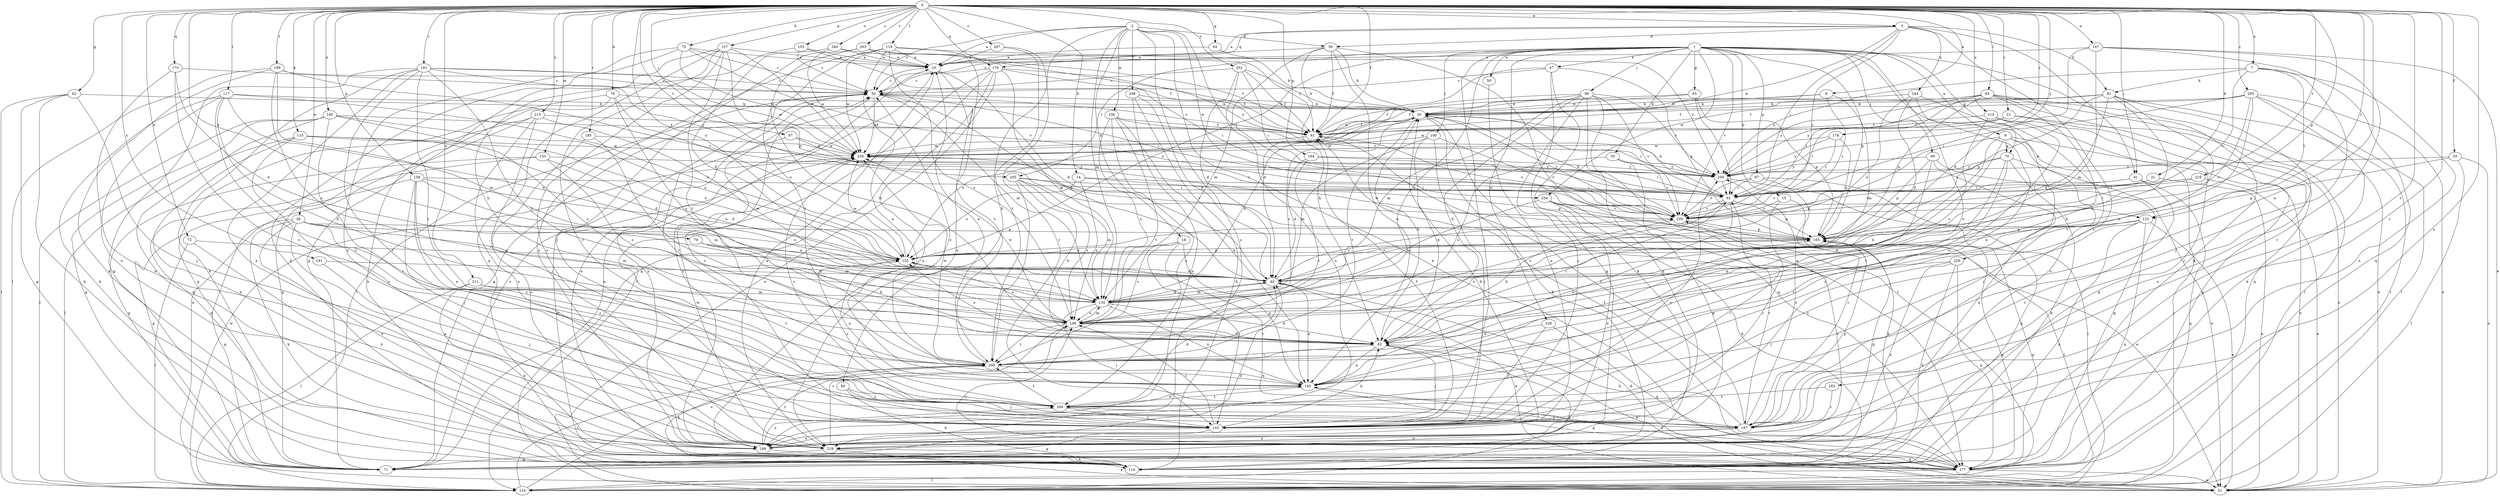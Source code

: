 strict digraph  {
0;
1;
2;
3;
7;
8;
9;
10;
14;
15;
18;
20;
21;
30;
31;
35;
39;
40;
46;
47;
50;
51;
55;
61;
62;
64;
65;
67;
70;
71;
72;
75;
76;
79;
80;
81;
82;
85;
91;
92;
97;
98;
99;
100;
102;
110;
114;
117;
119;
123;
124;
133;
134;
140;
145;
147;
153;
155;
157;
158;
164;
165;
173;
176;
177;
178;
181;
183;
185;
187;
191;
198;
199;
203;
205;
206;
208;
211;
214;
215;
218;
219;
228;
229;
230;
234;
236;
239;
244;
249;
252;
259;
265;
266;
267;
269;
0 -> 3  [label=a];
0 -> 7  [label=a];
0 -> 8  [label=a];
0 -> 14  [label=b];
0 -> 21  [label=c];
0 -> 31  [label=d];
0 -> 46  [label=e];
0 -> 55  [label=f];
0 -> 61  [label=f];
0 -> 62  [label=g];
0 -> 64  [label=g];
0 -> 72  [label=h];
0 -> 75  [label=h];
0 -> 76  [label=h];
0 -> 79  [label=h];
0 -> 85  [label=i];
0 -> 91  [label=i];
0 -> 97  [label=j];
0 -> 110  [label=k];
0 -> 117  [label=l];
0 -> 119  [label=l];
0 -> 123  [label=l];
0 -> 133  [label=m];
0 -> 140  [label=n];
0 -> 145  [label=n];
0 -> 147  [label=o];
0 -> 153  [label=o];
0 -> 155  [label=o];
0 -> 157  [label=p];
0 -> 158  [label=p];
0 -> 164  [label=p];
0 -> 165  [label=p];
0 -> 173  [label=q];
0 -> 176  [label=q];
0 -> 178  [label=r];
0 -> 181  [label=r];
0 -> 183  [label=r];
0 -> 185  [label=r];
0 -> 187  [label=r];
0 -> 191  [label=s];
0 -> 199  [label=t];
0 -> 203  [label=t];
0 -> 205  [label=t];
0 -> 211  [label=u];
0 -> 214  [label=u];
0 -> 215  [label=u];
0 -> 218  [label=u];
0 -> 219  [label=v];
0 -> 252  [label=y];
0 -> 259  [label=y];
0 -> 265  [label=z];
0 -> 266  [label=z];
0 -> 267  [label=z];
1 -> 9  [label=a];
1 -> 15  [label=b];
1 -> 30  [label=c];
1 -> 35  [label=d];
1 -> 47  [label=e];
1 -> 50  [label=e];
1 -> 65  [label=g];
1 -> 67  [label=g];
1 -> 70  [label=g];
1 -> 98  [label=j];
1 -> 99  [label=j];
1 -> 100  [label=j];
1 -> 102  [label=j];
1 -> 114  [label=k];
1 -> 145  [label=n];
1 -> 155  [label=o];
1 -> 165  [label=p];
1 -> 198  [label=s];
1 -> 205  [label=t];
1 -> 228  [label=v];
1 -> 229  [label=w];
1 -> 230  [label=w];
1 -> 234  [label=w];
2 -> 10  [label=a];
2 -> 18  [label=b];
2 -> 30  [label=c];
2 -> 39  [label=d];
2 -> 51  [label=e];
2 -> 80  [label=h];
2 -> 123  [label=l];
2 -> 134  [label=m];
2 -> 206  [label=t];
2 -> 218  [label=u];
2 -> 234  [label=w];
2 -> 236  [label=w];
3 -> 10  [label=a];
3 -> 39  [label=d];
3 -> 81  [label=h];
3 -> 91  [label=i];
3 -> 92  [label=i];
3 -> 176  [label=q];
3 -> 187  [label=r];
3 -> 228  [label=v];
3 -> 239  [label=w];
3 -> 244  [label=x];
7 -> 81  [label=h];
7 -> 102  [label=j];
7 -> 123  [label=l];
7 -> 218  [label=u];
7 -> 228  [label=v];
7 -> 259  [label=y];
8 -> 20  [label=b];
8 -> 61  [label=f];
8 -> 134  [label=m];
8 -> 228  [label=v];
9 -> 40  [label=d];
9 -> 51  [label=e];
9 -> 70  [label=g];
9 -> 82  [label=h];
9 -> 124  [label=l];
9 -> 187  [label=r];
9 -> 208  [label=t];
10 -> 30  [label=c];
10 -> 40  [label=d];
10 -> 208  [label=t];
10 -> 218  [label=u];
14 -> 92  [label=i];
14 -> 155  [label=o];
14 -> 165  [label=p];
14 -> 198  [label=s];
15 -> 102  [label=j];
15 -> 114  [label=k];
15 -> 228  [label=v];
18 -> 102  [label=j];
18 -> 145  [label=n];
18 -> 155  [label=o];
18 -> 187  [label=r];
18 -> 198  [label=s];
20 -> 61  [label=f];
20 -> 92  [label=i];
20 -> 114  [label=k];
20 -> 155  [label=o];
20 -> 177  [label=q];
20 -> 198  [label=s];
20 -> 208  [label=t];
20 -> 228  [label=v];
21 -> 51  [label=e];
21 -> 61  [label=f];
21 -> 92  [label=i];
21 -> 239  [label=w];
21 -> 249  [label=x];
30 -> 20  [label=b];
30 -> 40  [label=d];
30 -> 71  [label=g];
30 -> 92  [label=i];
30 -> 124  [label=l];
30 -> 134  [label=m];
30 -> 239  [label=w];
30 -> 249  [label=x];
31 -> 51  [label=e];
31 -> 92  [label=i];
31 -> 228  [label=v];
35 -> 71  [label=g];
35 -> 198  [label=s];
35 -> 228  [label=v];
35 -> 259  [label=y];
39 -> 10  [label=a];
39 -> 20  [label=b];
39 -> 61  [label=f];
39 -> 82  [label=h];
39 -> 134  [label=m];
39 -> 145  [label=n];
39 -> 177  [label=q];
40 -> 51  [label=e];
40 -> 134  [label=m];
40 -> 145  [label=n];
40 -> 228  [label=v];
46 -> 71  [label=g];
46 -> 114  [label=k];
46 -> 134  [label=m];
46 -> 155  [label=o];
46 -> 165  [label=p];
46 -> 218  [label=u];
46 -> 249  [label=x];
46 -> 269  [label=z];
47 -> 30  [label=c];
47 -> 40  [label=d];
47 -> 71  [label=g];
47 -> 114  [label=k];
47 -> 165  [label=p];
50 -> 249  [label=x];
51 -> 10  [label=a];
51 -> 40  [label=d];
55 -> 51  [label=e];
55 -> 124  [label=l];
55 -> 165  [label=p];
55 -> 259  [label=y];
61 -> 30  [label=c];
61 -> 228  [label=v];
61 -> 239  [label=w];
62 -> 20  [label=b];
62 -> 71  [label=g];
62 -> 102  [label=j];
62 -> 114  [label=k];
62 -> 124  [label=l];
64 -> 10  [label=a];
64 -> 20  [label=b];
65 -> 20  [label=b];
65 -> 92  [label=i];
65 -> 165  [label=p];
65 -> 239  [label=w];
67 -> 92  [label=i];
67 -> 114  [label=k];
67 -> 187  [label=r];
67 -> 228  [label=v];
70 -> 51  [label=e];
70 -> 92  [label=i];
70 -> 114  [label=k];
70 -> 208  [label=t];
70 -> 259  [label=y];
70 -> 269  [label=z];
71 -> 30  [label=c];
71 -> 40  [label=d];
72 -> 124  [label=l];
72 -> 155  [label=o];
72 -> 249  [label=x];
75 -> 10  [label=a];
75 -> 30  [label=c];
75 -> 114  [label=k];
75 -> 228  [label=v];
75 -> 239  [label=w];
75 -> 249  [label=x];
76 -> 20  [label=b];
76 -> 71  [label=g];
76 -> 114  [label=k];
76 -> 155  [label=o];
76 -> 198  [label=s];
79 -> 82  [label=h];
79 -> 134  [label=m];
79 -> 155  [label=o];
80 -> 102  [label=j];
80 -> 114  [label=k];
80 -> 269  [label=z];
81 -> 20  [label=b];
81 -> 40  [label=d];
81 -> 61  [label=f];
81 -> 124  [label=l];
81 -> 165  [label=p];
81 -> 187  [label=r];
81 -> 198  [label=s];
81 -> 208  [label=t];
81 -> 259  [label=y];
82 -> 20  [label=b];
82 -> 51  [label=e];
82 -> 92  [label=i];
82 -> 102  [label=j];
82 -> 124  [label=l];
82 -> 145  [label=n];
82 -> 155  [label=o];
82 -> 208  [label=t];
85 -> 20  [label=b];
85 -> 51  [label=e];
85 -> 82  [label=h];
85 -> 92  [label=i];
85 -> 124  [label=l];
85 -> 165  [label=p];
85 -> 177  [label=q];
85 -> 259  [label=y];
91 -> 92  [label=i];
91 -> 177  [label=q];
91 -> 187  [label=r];
91 -> 228  [label=v];
92 -> 20  [label=b];
92 -> 145  [label=n];
92 -> 165  [label=p];
92 -> 198  [label=s];
92 -> 228  [label=v];
97 -> 208  [label=t];
97 -> 228  [label=v];
97 -> 239  [label=w];
98 -> 20  [label=b];
98 -> 61  [label=f];
98 -> 82  [label=h];
98 -> 102  [label=j];
98 -> 124  [label=l];
98 -> 134  [label=m];
98 -> 228  [label=v];
98 -> 249  [label=x];
98 -> 259  [label=y];
99 -> 145  [label=n];
99 -> 165  [label=p];
99 -> 177  [label=q];
99 -> 218  [label=u];
99 -> 259  [label=y];
100 -> 82  [label=h];
100 -> 102  [label=j];
100 -> 134  [label=m];
100 -> 228  [label=v];
100 -> 239  [label=w];
102 -> 30  [label=c];
102 -> 61  [label=f];
102 -> 71  [label=g];
102 -> 82  [label=h];
102 -> 92  [label=i];
102 -> 198  [label=s];
102 -> 249  [label=x];
102 -> 259  [label=y];
110 -> 40  [label=d];
110 -> 124  [label=l];
110 -> 155  [label=o];
110 -> 187  [label=r];
110 -> 239  [label=w];
110 -> 249  [label=x];
114 -> 239  [label=w];
117 -> 20  [label=b];
117 -> 40  [label=d];
117 -> 82  [label=h];
117 -> 114  [label=k];
117 -> 155  [label=o];
117 -> 218  [label=u];
117 -> 269  [label=z];
119 -> 10  [label=a];
119 -> 82  [label=h];
119 -> 145  [label=n];
119 -> 198  [label=s];
119 -> 218  [label=u];
119 -> 239  [label=w];
119 -> 249  [label=x];
119 -> 259  [label=y];
123 -> 40  [label=d];
123 -> 51  [label=e];
123 -> 114  [label=k];
123 -> 165  [label=p];
123 -> 177  [label=q];
123 -> 208  [label=t];
123 -> 269  [label=z];
124 -> 198  [label=s];
124 -> 208  [label=t];
124 -> 239  [label=w];
133 -> 40  [label=d];
133 -> 71  [label=g];
133 -> 177  [label=q];
133 -> 198  [label=s];
133 -> 259  [label=y];
134 -> 20  [label=b];
134 -> 40  [label=d];
134 -> 82  [label=h];
134 -> 102  [label=j];
134 -> 145  [label=n];
134 -> 198  [label=s];
140 -> 61  [label=f];
140 -> 71  [label=g];
140 -> 124  [label=l];
140 -> 155  [label=o];
140 -> 177  [label=q];
140 -> 187  [label=r];
140 -> 198  [label=s];
145 -> 30  [label=c];
145 -> 155  [label=o];
145 -> 177  [label=q];
145 -> 269  [label=z];
147 -> 10  [label=a];
147 -> 40  [label=d];
147 -> 51  [label=e];
147 -> 134  [label=m];
147 -> 177  [label=q];
147 -> 187  [label=r];
153 -> 10  [label=a];
153 -> 30  [label=c];
153 -> 61  [label=f];
153 -> 82  [label=h];
155 -> 40  [label=d];
155 -> 165  [label=p];
155 -> 239  [label=w];
155 -> 269  [label=z];
157 -> 10  [label=a];
157 -> 71  [label=g];
157 -> 165  [label=p];
157 -> 177  [label=q];
157 -> 187  [label=r];
157 -> 208  [label=t];
157 -> 218  [label=u];
157 -> 239  [label=w];
158 -> 71  [label=g];
158 -> 92  [label=i];
158 -> 102  [label=j];
158 -> 134  [label=m];
158 -> 145  [label=n];
158 -> 155  [label=o];
158 -> 269  [label=z];
164 -> 40  [label=d];
164 -> 92  [label=i];
164 -> 208  [label=t];
164 -> 259  [label=y];
165 -> 155  [label=o];
165 -> 177  [label=q];
165 -> 198  [label=s];
165 -> 239  [label=w];
173 -> 30  [label=c];
173 -> 40  [label=d];
173 -> 218  [label=u];
173 -> 269  [label=z];
176 -> 30  [label=c];
176 -> 51  [label=e];
176 -> 61  [label=f];
176 -> 71  [label=g];
176 -> 92  [label=i];
176 -> 124  [label=l];
176 -> 134  [label=m];
176 -> 249  [label=x];
177 -> 10  [label=a];
177 -> 51  [label=e];
177 -> 61  [label=f];
177 -> 124  [label=l];
177 -> 145  [label=n];
177 -> 165  [label=p];
177 -> 198  [label=s];
178 -> 92  [label=i];
178 -> 165  [label=p];
178 -> 239  [label=w];
178 -> 259  [label=y];
181 -> 30  [label=c];
181 -> 71  [label=g];
181 -> 82  [label=h];
181 -> 114  [label=k];
181 -> 187  [label=r];
181 -> 208  [label=t];
181 -> 239  [label=w];
181 -> 249  [label=x];
181 -> 259  [label=y];
183 -> 187  [label=r];
183 -> 269  [label=z];
185 -> 198  [label=s];
185 -> 218  [label=u];
185 -> 239  [label=w];
187 -> 61  [label=f];
187 -> 82  [label=h];
187 -> 165  [label=p];
187 -> 218  [label=u];
187 -> 249  [label=x];
187 -> 259  [label=y];
191 -> 40  [label=d];
191 -> 102  [label=j];
198 -> 82  [label=h];
198 -> 134  [label=m];
198 -> 155  [label=o];
198 -> 208  [label=t];
198 -> 239  [label=w];
199 -> 30  [label=c];
199 -> 114  [label=k];
199 -> 124  [label=l];
199 -> 134  [label=m];
199 -> 198  [label=s];
199 -> 228  [label=v];
203 -> 10  [label=a];
203 -> 61  [label=f];
203 -> 102  [label=j];
203 -> 208  [label=t];
203 -> 259  [label=y];
205 -> 82  [label=h];
205 -> 92  [label=i];
205 -> 134  [label=m];
205 -> 198  [label=s];
205 -> 208  [label=t];
205 -> 228  [label=v];
206 -> 20  [label=b];
206 -> 40  [label=d];
206 -> 114  [label=k];
206 -> 249  [label=x];
208 -> 10  [label=a];
208 -> 114  [label=k];
208 -> 145  [label=n];
208 -> 239  [label=w];
211 -> 124  [label=l];
211 -> 134  [label=m];
211 -> 177  [label=q];
211 -> 208  [label=t];
214 -> 61  [label=f];
214 -> 71  [label=g];
214 -> 145  [label=n];
214 -> 177  [label=q];
214 -> 198  [label=s];
215 -> 51  [label=e];
215 -> 61  [label=f];
215 -> 71  [label=g];
215 -> 102  [label=j];
215 -> 134  [label=m];
215 -> 218  [label=u];
218 -> 51  [label=e];
218 -> 71  [label=g];
218 -> 114  [label=k];
218 -> 165  [label=p];
218 -> 198  [label=s];
218 -> 228  [label=v];
218 -> 239  [label=w];
219 -> 51  [label=e];
219 -> 92  [label=i];
219 -> 228  [label=v];
228 -> 20  [label=b];
228 -> 82  [label=h];
228 -> 124  [label=l];
228 -> 165  [label=p];
229 -> 40  [label=d];
229 -> 102  [label=j];
229 -> 114  [label=k];
229 -> 177  [label=q];
229 -> 218  [label=u];
230 -> 82  [label=h];
230 -> 102  [label=j];
230 -> 177  [label=q];
234 -> 51  [label=e];
234 -> 114  [label=k];
234 -> 134  [label=m];
234 -> 187  [label=r];
234 -> 228  [label=v];
234 -> 249  [label=x];
236 -> 61  [label=f];
236 -> 145  [label=n];
236 -> 198  [label=s];
236 -> 208  [label=t];
236 -> 259  [label=y];
236 -> 269  [label=z];
239 -> 259  [label=y];
239 -> 269  [label=z];
244 -> 20  [label=b];
244 -> 40  [label=d];
244 -> 145  [label=n];
244 -> 155  [label=o];
244 -> 249  [label=x];
249 -> 20  [label=b];
249 -> 30  [label=c];
249 -> 177  [label=q];
249 -> 208  [label=t];
249 -> 269  [label=z];
252 -> 20  [label=b];
252 -> 30  [label=c];
252 -> 40  [label=d];
252 -> 61  [label=f];
252 -> 92  [label=i];
252 -> 249  [label=x];
259 -> 92  [label=i];
259 -> 124  [label=l];
265 -> 20  [label=b];
265 -> 51  [label=e];
265 -> 61  [label=f];
265 -> 82  [label=h];
265 -> 92  [label=i];
265 -> 114  [label=k];
265 -> 124  [label=l];
265 -> 155  [label=o];
266 -> 10  [label=a];
266 -> 40  [label=d];
266 -> 61  [label=f];
266 -> 239  [label=w];
267 -> 10  [label=a];
267 -> 187  [label=r];
267 -> 208  [label=t];
269 -> 40  [label=d];
269 -> 102  [label=j];
269 -> 145  [label=n];
269 -> 187  [label=r];
269 -> 208  [label=t];
}
